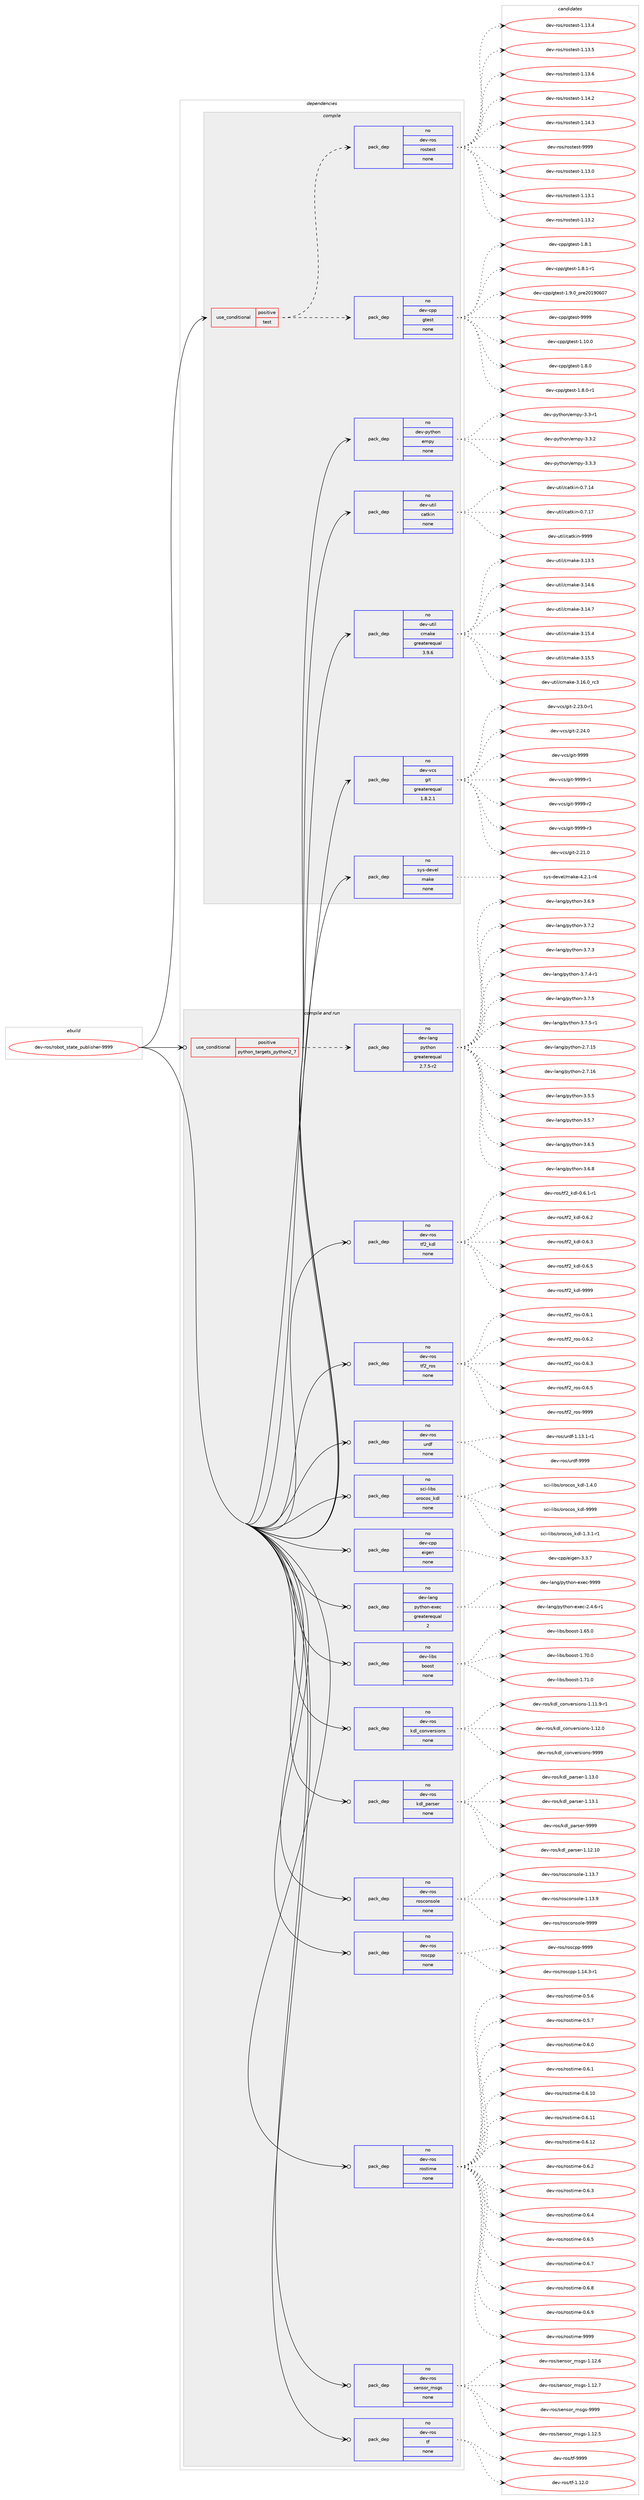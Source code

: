 digraph prolog {

# *************
# Graph options
# *************

newrank=true;
concentrate=true;
compound=true;
graph [rankdir=LR,fontname=Helvetica,fontsize=10,ranksep=1.5];#, ranksep=2.5, nodesep=0.2];
edge  [arrowhead=vee];
node  [fontname=Helvetica,fontsize=10];

# **********
# The ebuild
# **********

subgraph cluster_leftcol {
color=gray;
rank=same;
label=<<i>ebuild</i>>;
id [label="dev-ros/robot_state_publisher-9999", color=red, width=4, href="../dev-ros/robot_state_publisher-9999.svg"];
}

# ****************
# The dependencies
# ****************

subgraph cluster_midcol {
color=gray;
label=<<i>dependencies</i>>;
subgraph cluster_compile {
fillcolor="#eeeeee";
style=filled;
label=<<i>compile</i>>;
subgraph cond154401 {
dependency659830 [label=<<TABLE BORDER="0" CELLBORDER="1" CELLSPACING="0" CELLPADDING="4"><TR><TD ROWSPAN="3" CELLPADDING="10">use_conditional</TD></TR><TR><TD>positive</TD></TR><TR><TD>test</TD></TR></TABLE>>, shape=none, color=red];
subgraph pack493523 {
dependency659831 [label=<<TABLE BORDER="0" CELLBORDER="1" CELLSPACING="0" CELLPADDING="4" WIDTH="220"><TR><TD ROWSPAN="6" CELLPADDING="30">pack_dep</TD></TR><TR><TD WIDTH="110">no</TD></TR><TR><TD>dev-cpp</TD></TR><TR><TD>gtest</TD></TR><TR><TD>none</TD></TR><TR><TD></TD></TR></TABLE>>, shape=none, color=blue];
}
dependency659830:e -> dependency659831:w [weight=20,style="dashed",arrowhead="vee"];
subgraph pack493524 {
dependency659832 [label=<<TABLE BORDER="0" CELLBORDER="1" CELLSPACING="0" CELLPADDING="4" WIDTH="220"><TR><TD ROWSPAN="6" CELLPADDING="30">pack_dep</TD></TR><TR><TD WIDTH="110">no</TD></TR><TR><TD>dev-ros</TD></TR><TR><TD>rostest</TD></TR><TR><TD>none</TD></TR><TR><TD></TD></TR></TABLE>>, shape=none, color=blue];
}
dependency659830:e -> dependency659832:w [weight=20,style="dashed",arrowhead="vee"];
}
id:e -> dependency659830:w [weight=20,style="solid",arrowhead="vee"];
subgraph pack493525 {
dependency659833 [label=<<TABLE BORDER="0" CELLBORDER="1" CELLSPACING="0" CELLPADDING="4" WIDTH="220"><TR><TD ROWSPAN="6" CELLPADDING="30">pack_dep</TD></TR><TR><TD WIDTH="110">no</TD></TR><TR><TD>dev-python</TD></TR><TR><TD>empy</TD></TR><TR><TD>none</TD></TR><TR><TD></TD></TR></TABLE>>, shape=none, color=blue];
}
id:e -> dependency659833:w [weight=20,style="solid",arrowhead="vee"];
subgraph pack493526 {
dependency659834 [label=<<TABLE BORDER="0" CELLBORDER="1" CELLSPACING="0" CELLPADDING="4" WIDTH="220"><TR><TD ROWSPAN="6" CELLPADDING="30">pack_dep</TD></TR><TR><TD WIDTH="110">no</TD></TR><TR><TD>dev-util</TD></TR><TR><TD>catkin</TD></TR><TR><TD>none</TD></TR><TR><TD></TD></TR></TABLE>>, shape=none, color=blue];
}
id:e -> dependency659834:w [weight=20,style="solid",arrowhead="vee"];
subgraph pack493527 {
dependency659835 [label=<<TABLE BORDER="0" CELLBORDER="1" CELLSPACING="0" CELLPADDING="4" WIDTH="220"><TR><TD ROWSPAN="6" CELLPADDING="30">pack_dep</TD></TR><TR><TD WIDTH="110">no</TD></TR><TR><TD>dev-util</TD></TR><TR><TD>cmake</TD></TR><TR><TD>greaterequal</TD></TR><TR><TD>3.9.6</TD></TR></TABLE>>, shape=none, color=blue];
}
id:e -> dependency659835:w [weight=20,style="solid",arrowhead="vee"];
subgraph pack493528 {
dependency659836 [label=<<TABLE BORDER="0" CELLBORDER="1" CELLSPACING="0" CELLPADDING="4" WIDTH="220"><TR><TD ROWSPAN="6" CELLPADDING="30">pack_dep</TD></TR><TR><TD WIDTH="110">no</TD></TR><TR><TD>dev-vcs</TD></TR><TR><TD>git</TD></TR><TR><TD>greaterequal</TD></TR><TR><TD>1.8.2.1</TD></TR></TABLE>>, shape=none, color=blue];
}
id:e -> dependency659836:w [weight=20,style="solid",arrowhead="vee"];
subgraph pack493529 {
dependency659837 [label=<<TABLE BORDER="0" CELLBORDER="1" CELLSPACING="0" CELLPADDING="4" WIDTH="220"><TR><TD ROWSPAN="6" CELLPADDING="30">pack_dep</TD></TR><TR><TD WIDTH="110">no</TD></TR><TR><TD>sys-devel</TD></TR><TR><TD>make</TD></TR><TR><TD>none</TD></TR><TR><TD></TD></TR></TABLE>>, shape=none, color=blue];
}
id:e -> dependency659837:w [weight=20,style="solid",arrowhead="vee"];
}
subgraph cluster_compileandrun {
fillcolor="#eeeeee";
style=filled;
label=<<i>compile and run</i>>;
subgraph cond154402 {
dependency659838 [label=<<TABLE BORDER="0" CELLBORDER="1" CELLSPACING="0" CELLPADDING="4"><TR><TD ROWSPAN="3" CELLPADDING="10">use_conditional</TD></TR><TR><TD>positive</TD></TR><TR><TD>python_targets_python2_7</TD></TR></TABLE>>, shape=none, color=red];
subgraph pack493530 {
dependency659839 [label=<<TABLE BORDER="0" CELLBORDER="1" CELLSPACING="0" CELLPADDING="4" WIDTH="220"><TR><TD ROWSPAN="6" CELLPADDING="30">pack_dep</TD></TR><TR><TD WIDTH="110">no</TD></TR><TR><TD>dev-lang</TD></TR><TR><TD>python</TD></TR><TR><TD>greaterequal</TD></TR><TR><TD>2.7.5-r2</TD></TR></TABLE>>, shape=none, color=blue];
}
dependency659838:e -> dependency659839:w [weight=20,style="dashed",arrowhead="vee"];
}
id:e -> dependency659838:w [weight=20,style="solid",arrowhead="odotvee"];
subgraph pack493531 {
dependency659840 [label=<<TABLE BORDER="0" CELLBORDER="1" CELLSPACING="0" CELLPADDING="4" WIDTH="220"><TR><TD ROWSPAN="6" CELLPADDING="30">pack_dep</TD></TR><TR><TD WIDTH="110">no</TD></TR><TR><TD>dev-cpp</TD></TR><TR><TD>eigen</TD></TR><TR><TD>none</TD></TR><TR><TD></TD></TR></TABLE>>, shape=none, color=blue];
}
id:e -> dependency659840:w [weight=20,style="solid",arrowhead="odotvee"];
subgraph pack493532 {
dependency659841 [label=<<TABLE BORDER="0" CELLBORDER="1" CELLSPACING="0" CELLPADDING="4" WIDTH="220"><TR><TD ROWSPAN="6" CELLPADDING="30">pack_dep</TD></TR><TR><TD WIDTH="110">no</TD></TR><TR><TD>dev-lang</TD></TR><TR><TD>python-exec</TD></TR><TR><TD>greaterequal</TD></TR><TR><TD>2</TD></TR></TABLE>>, shape=none, color=blue];
}
id:e -> dependency659841:w [weight=20,style="solid",arrowhead="odotvee"];
subgraph pack493533 {
dependency659842 [label=<<TABLE BORDER="0" CELLBORDER="1" CELLSPACING="0" CELLPADDING="4" WIDTH="220"><TR><TD ROWSPAN="6" CELLPADDING="30">pack_dep</TD></TR><TR><TD WIDTH="110">no</TD></TR><TR><TD>dev-libs</TD></TR><TR><TD>boost</TD></TR><TR><TD>none</TD></TR><TR><TD></TD></TR></TABLE>>, shape=none, color=blue];
}
id:e -> dependency659842:w [weight=20,style="solid",arrowhead="odotvee"];
subgraph pack493534 {
dependency659843 [label=<<TABLE BORDER="0" CELLBORDER="1" CELLSPACING="0" CELLPADDING="4" WIDTH="220"><TR><TD ROWSPAN="6" CELLPADDING="30">pack_dep</TD></TR><TR><TD WIDTH="110">no</TD></TR><TR><TD>dev-ros</TD></TR><TR><TD>kdl_conversions</TD></TR><TR><TD>none</TD></TR><TR><TD></TD></TR></TABLE>>, shape=none, color=blue];
}
id:e -> dependency659843:w [weight=20,style="solid",arrowhead="odotvee"];
subgraph pack493535 {
dependency659844 [label=<<TABLE BORDER="0" CELLBORDER="1" CELLSPACING="0" CELLPADDING="4" WIDTH="220"><TR><TD ROWSPAN="6" CELLPADDING="30">pack_dep</TD></TR><TR><TD WIDTH="110">no</TD></TR><TR><TD>dev-ros</TD></TR><TR><TD>kdl_parser</TD></TR><TR><TD>none</TD></TR><TR><TD></TD></TR></TABLE>>, shape=none, color=blue];
}
id:e -> dependency659844:w [weight=20,style="solid",arrowhead="odotvee"];
subgraph pack493536 {
dependency659845 [label=<<TABLE BORDER="0" CELLBORDER="1" CELLSPACING="0" CELLPADDING="4" WIDTH="220"><TR><TD ROWSPAN="6" CELLPADDING="30">pack_dep</TD></TR><TR><TD WIDTH="110">no</TD></TR><TR><TD>dev-ros</TD></TR><TR><TD>rosconsole</TD></TR><TR><TD>none</TD></TR><TR><TD></TD></TR></TABLE>>, shape=none, color=blue];
}
id:e -> dependency659845:w [weight=20,style="solid",arrowhead="odotvee"];
subgraph pack493537 {
dependency659846 [label=<<TABLE BORDER="0" CELLBORDER="1" CELLSPACING="0" CELLPADDING="4" WIDTH="220"><TR><TD ROWSPAN="6" CELLPADDING="30">pack_dep</TD></TR><TR><TD WIDTH="110">no</TD></TR><TR><TD>dev-ros</TD></TR><TR><TD>roscpp</TD></TR><TR><TD>none</TD></TR><TR><TD></TD></TR></TABLE>>, shape=none, color=blue];
}
id:e -> dependency659846:w [weight=20,style="solid",arrowhead="odotvee"];
subgraph pack493538 {
dependency659847 [label=<<TABLE BORDER="0" CELLBORDER="1" CELLSPACING="0" CELLPADDING="4" WIDTH="220"><TR><TD ROWSPAN="6" CELLPADDING="30">pack_dep</TD></TR><TR><TD WIDTH="110">no</TD></TR><TR><TD>dev-ros</TD></TR><TR><TD>rostime</TD></TR><TR><TD>none</TD></TR><TR><TD></TD></TR></TABLE>>, shape=none, color=blue];
}
id:e -> dependency659847:w [weight=20,style="solid",arrowhead="odotvee"];
subgraph pack493539 {
dependency659848 [label=<<TABLE BORDER="0" CELLBORDER="1" CELLSPACING="0" CELLPADDING="4" WIDTH="220"><TR><TD ROWSPAN="6" CELLPADDING="30">pack_dep</TD></TR><TR><TD WIDTH="110">no</TD></TR><TR><TD>dev-ros</TD></TR><TR><TD>sensor_msgs</TD></TR><TR><TD>none</TD></TR><TR><TD></TD></TR></TABLE>>, shape=none, color=blue];
}
id:e -> dependency659848:w [weight=20,style="solid",arrowhead="odotvee"];
subgraph pack493540 {
dependency659849 [label=<<TABLE BORDER="0" CELLBORDER="1" CELLSPACING="0" CELLPADDING="4" WIDTH="220"><TR><TD ROWSPAN="6" CELLPADDING="30">pack_dep</TD></TR><TR><TD WIDTH="110">no</TD></TR><TR><TD>dev-ros</TD></TR><TR><TD>tf</TD></TR><TR><TD>none</TD></TR><TR><TD></TD></TR></TABLE>>, shape=none, color=blue];
}
id:e -> dependency659849:w [weight=20,style="solid",arrowhead="odotvee"];
subgraph pack493541 {
dependency659850 [label=<<TABLE BORDER="0" CELLBORDER="1" CELLSPACING="0" CELLPADDING="4" WIDTH="220"><TR><TD ROWSPAN="6" CELLPADDING="30">pack_dep</TD></TR><TR><TD WIDTH="110">no</TD></TR><TR><TD>dev-ros</TD></TR><TR><TD>tf2_kdl</TD></TR><TR><TD>none</TD></TR><TR><TD></TD></TR></TABLE>>, shape=none, color=blue];
}
id:e -> dependency659850:w [weight=20,style="solid",arrowhead="odotvee"];
subgraph pack493542 {
dependency659851 [label=<<TABLE BORDER="0" CELLBORDER="1" CELLSPACING="0" CELLPADDING="4" WIDTH="220"><TR><TD ROWSPAN="6" CELLPADDING="30">pack_dep</TD></TR><TR><TD WIDTH="110">no</TD></TR><TR><TD>dev-ros</TD></TR><TR><TD>tf2_ros</TD></TR><TR><TD>none</TD></TR><TR><TD></TD></TR></TABLE>>, shape=none, color=blue];
}
id:e -> dependency659851:w [weight=20,style="solid",arrowhead="odotvee"];
subgraph pack493543 {
dependency659852 [label=<<TABLE BORDER="0" CELLBORDER="1" CELLSPACING="0" CELLPADDING="4" WIDTH="220"><TR><TD ROWSPAN="6" CELLPADDING="30">pack_dep</TD></TR><TR><TD WIDTH="110">no</TD></TR><TR><TD>dev-ros</TD></TR><TR><TD>urdf</TD></TR><TR><TD>none</TD></TR><TR><TD></TD></TR></TABLE>>, shape=none, color=blue];
}
id:e -> dependency659852:w [weight=20,style="solid",arrowhead="odotvee"];
subgraph pack493544 {
dependency659853 [label=<<TABLE BORDER="0" CELLBORDER="1" CELLSPACING="0" CELLPADDING="4" WIDTH="220"><TR><TD ROWSPAN="6" CELLPADDING="30">pack_dep</TD></TR><TR><TD WIDTH="110">no</TD></TR><TR><TD>sci-libs</TD></TR><TR><TD>orocos_kdl</TD></TR><TR><TD>none</TD></TR><TR><TD></TD></TR></TABLE>>, shape=none, color=blue];
}
id:e -> dependency659853:w [weight=20,style="solid",arrowhead="odotvee"];
}
subgraph cluster_run {
fillcolor="#eeeeee";
style=filled;
label=<<i>run</i>>;
}
}

# **************
# The candidates
# **************

subgraph cluster_choices {
rank=same;
color=gray;
label=<<i>candidates</i>>;

subgraph choice493523 {
color=black;
nodesep=1;
choice10010111845991121124710311610111511645494649484648 [label="dev-cpp/gtest-1.10.0", color=red, width=4,href="../dev-cpp/gtest-1.10.0.svg"];
choice100101118459911211247103116101115116454946564648 [label="dev-cpp/gtest-1.8.0", color=red, width=4,href="../dev-cpp/gtest-1.8.0.svg"];
choice1001011184599112112471031161011151164549465646484511449 [label="dev-cpp/gtest-1.8.0-r1", color=red, width=4,href="../dev-cpp/gtest-1.8.0-r1.svg"];
choice100101118459911211247103116101115116454946564649 [label="dev-cpp/gtest-1.8.1", color=red, width=4,href="../dev-cpp/gtest-1.8.1.svg"];
choice1001011184599112112471031161011151164549465646494511449 [label="dev-cpp/gtest-1.8.1-r1", color=red, width=4,href="../dev-cpp/gtest-1.8.1-r1.svg"];
choice100101118459911211247103116101115116454946574648951121141015048495748544855 [label="dev-cpp/gtest-1.9.0_pre20190607", color=red, width=4,href="../dev-cpp/gtest-1.9.0_pre20190607.svg"];
choice1001011184599112112471031161011151164557575757 [label="dev-cpp/gtest-9999", color=red, width=4,href="../dev-cpp/gtest-9999.svg"];
dependency659831:e -> choice10010111845991121124710311610111511645494649484648:w [style=dotted,weight="100"];
dependency659831:e -> choice100101118459911211247103116101115116454946564648:w [style=dotted,weight="100"];
dependency659831:e -> choice1001011184599112112471031161011151164549465646484511449:w [style=dotted,weight="100"];
dependency659831:e -> choice100101118459911211247103116101115116454946564649:w [style=dotted,weight="100"];
dependency659831:e -> choice1001011184599112112471031161011151164549465646494511449:w [style=dotted,weight="100"];
dependency659831:e -> choice100101118459911211247103116101115116454946574648951121141015048495748544855:w [style=dotted,weight="100"];
dependency659831:e -> choice1001011184599112112471031161011151164557575757:w [style=dotted,weight="100"];
}
subgraph choice493524 {
color=black;
nodesep=1;
choice100101118451141111154711411111511610111511645494649514648 [label="dev-ros/rostest-1.13.0", color=red, width=4,href="../dev-ros/rostest-1.13.0.svg"];
choice100101118451141111154711411111511610111511645494649514649 [label="dev-ros/rostest-1.13.1", color=red, width=4,href="../dev-ros/rostest-1.13.1.svg"];
choice100101118451141111154711411111511610111511645494649514650 [label="dev-ros/rostest-1.13.2", color=red, width=4,href="../dev-ros/rostest-1.13.2.svg"];
choice100101118451141111154711411111511610111511645494649514652 [label="dev-ros/rostest-1.13.4", color=red, width=4,href="../dev-ros/rostest-1.13.4.svg"];
choice100101118451141111154711411111511610111511645494649514653 [label="dev-ros/rostest-1.13.5", color=red, width=4,href="../dev-ros/rostest-1.13.5.svg"];
choice100101118451141111154711411111511610111511645494649514654 [label="dev-ros/rostest-1.13.6", color=red, width=4,href="../dev-ros/rostest-1.13.6.svg"];
choice100101118451141111154711411111511610111511645494649524650 [label="dev-ros/rostest-1.14.2", color=red, width=4,href="../dev-ros/rostest-1.14.2.svg"];
choice100101118451141111154711411111511610111511645494649524651 [label="dev-ros/rostest-1.14.3", color=red, width=4,href="../dev-ros/rostest-1.14.3.svg"];
choice10010111845114111115471141111151161011151164557575757 [label="dev-ros/rostest-9999", color=red, width=4,href="../dev-ros/rostest-9999.svg"];
dependency659832:e -> choice100101118451141111154711411111511610111511645494649514648:w [style=dotted,weight="100"];
dependency659832:e -> choice100101118451141111154711411111511610111511645494649514649:w [style=dotted,weight="100"];
dependency659832:e -> choice100101118451141111154711411111511610111511645494649514650:w [style=dotted,weight="100"];
dependency659832:e -> choice100101118451141111154711411111511610111511645494649514652:w [style=dotted,weight="100"];
dependency659832:e -> choice100101118451141111154711411111511610111511645494649514653:w [style=dotted,weight="100"];
dependency659832:e -> choice100101118451141111154711411111511610111511645494649514654:w [style=dotted,weight="100"];
dependency659832:e -> choice100101118451141111154711411111511610111511645494649524650:w [style=dotted,weight="100"];
dependency659832:e -> choice100101118451141111154711411111511610111511645494649524651:w [style=dotted,weight="100"];
dependency659832:e -> choice10010111845114111115471141111151161011151164557575757:w [style=dotted,weight="100"];
}
subgraph choice493525 {
color=black;
nodesep=1;
choice1001011184511212111610411111047101109112121455146514511449 [label="dev-python/empy-3.3-r1", color=red, width=4,href="../dev-python/empy-3.3-r1.svg"];
choice1001011184511212111610411111047101109112121455146514650 [label="dev-python/empy-3.3.2", color=red, width=4,href="../dev-python/empy-3.3.2.svg"];
choice1001011184511212111610411111047101109112121455146514651 [label="dev-python/empy-3.3.3", color=red, width=4,href="../dev-python/empy-3.3.3.svg"];
dependency659833:e -> choice1001011184511212111610411111047101109112121455146514511449:w [style=dotted,weight="100"];
dependency659833:e -> choice1001011184511212111610411111047101109112121455146514650:w [style=dotted,weight="100"];
dependency659833:e -> choice1001011184511212111610411111047101109112121455146514651:w [style=dotted,weight="100"];
}
subgraph choice493526 {
color=black;
nodesep=1;
choice1001011184511711610510847999711610710511045484655464952 [label="dev-util/catkin-0.7.14", color=red, width=4,href="../dev-util/catkin-0.7.14.svg"];
choice1001011184511711610510847999711610710511045484655464955 [label="dev-util/catkin-0.7.17", color=red, width=4,href="../dev-util/catkin-0.7.17.svg"];
choice100101118451171161051084799971161071051104557575757 [label="dev-util/catkin-9999", color=red, width=4,href="../dev-util/catkin-9999.svg"];
dependency659834:e -> choice1001011184511711610510847999711610710511045484655464952:w [style=dotted,weight="100"];
dependency659834:e -> choice1001011184511711610510847999711610710511045484655464955:w [style=dotted,weight="100"];
dependency659834:e -> choice100101118451171161051084799971161071051104557575757:w [style=dotted,weight="100"];
}
subgraph choice493527 {
color=black;
nodesep=1;
choice1001011184511711610510847991099710710145514649514653 [label="dev-util/cmake-3.13.5", color=red, width=4,href="../dev-util/cmake-3.13.5.svg"];
choice1001011184511711610510847991099710710145514649524654 [label="dev-util/cmake-3.14.6", color=red, width=4,href="../dev-util/cmake-3.14.6.svg"];
choice1001011184511711610510847991099710710145514649524655 [label="dev-util/cmake-3.14.7", color=red, width=4,href="../dev-util/cmake-3.14.7.svg"];
choice1001011184511711610510847991099710710145514649534652 [label="dev-util/cmake-3.15.4", color=red, width=4,href="../dev-util/cmake-3.15.4.svg"];
choice1001011184511711610510847991099710710145514649534653 [label="dev-util/cmake-3.15.5", color=red, width=4,href="../dev-util/cmake-3.15.5.svg"];
choice1001011184511711610510847991099710710145514649544648951149951 [label="dev-util/cmake-3.16.0_rc3", color=red, width=4,href="../dev-util/cmake-3.16.0_rc3.svg"];
dependency659835:e -> choice1001011184511711610510847991099710710145514649514653:w [style=dotted,weight="100"];
dependency659835:e -> choice1001011184511711610510847991099710710145514649524654:w [style=dotted,weight="100"];
dependency659835:e -> choice1001011184511711610510847991099710710145514649524655:w [style=dotted,weight="100"];
dependency659835:e -> choice1001011184511711610510847991099710710145514649534652:w [style=dotted,weight="100"];
dependency659835:e -> choice1001011184511711610510847991099710710145514649534653:w [style=dotted,weight="100"];
dependency659835:e -> choice1001011184511711610510847991099710710145514649544648951149951:w [style=dotted,weight="100"];
}
subgraph choice493528 {
color=black;
nodesep=1;
choice10010111845118991154710310511645504650494648 [label="dev-vcs/git-2.21.0", color=red, width=4,href="../dev-vcs/git-2.21.0.svg"];
choice100101118451189911547103105116455046505146484511449 [label="dev-vcs/git-2.23.0-r1", color=red, width=4,href="../dev-vcs/git-2.23.0-r1.svg"];
choice10010111845118991154710310511645504650524648 [label="dev-vcs/git-2.24.0", color=red, width=4,href="../dev-vcs/git-2.24.0.svg"];
choice1001011184511899115471031051164557575757 [label="dev-vcs/git-9999", color=red, width=4,href="../dev-vcs/git-9999.svg"];
choice10010111845118991154710310511645575757574511449 [label="dev-vcs/git-9999-r1", color=red, width=4,href="../dev-vcs/git-9999-r1.svg"];
choice10010111845118991154710310511645575757574511450 [label="dev-vcs/git-9999-r2", color=red, width=4,href="../dev-vcs/git-9999-r2.svg"];
choice10010111845118991154710310511645575757574511451 [label="dev-vcs/git-9999-r3", color=red, width=4,href="../dev-vcs/git-9999-r3.svg"];
dependency659836:e -> choice10010111845118991154710310511645504650494648:w [style=dotted,weight="100"];
dependency659836:e -> choice100101118451189911547103105116455046505146484511449:w [style=dotted,weight="100"];
dependency659836:e -> choice10010111845118991154710310511645504650524648:w [style=dotted,weight="100"];
dependency659836:e -> choice1001011184511899115471031051164557575757:w [style=dotted,weight="100"];
dependency659836:e -> choice10010111845118991154710310511645575757574511449:w [style=dotted,weight="100"];
dependency659836:e -> choice10010111845118991154710310511645575757574511450:w [style=dotted,weight="100"];
dependency659836:e -> choice10010111845118991154710310511645575757574511451:w [style=dotted,weight="100"];
}
subgraph choice493529 {
color=black;
nodesep=1;
choice1151211154510010111810110847109971071014552465046494511452 [label="sys-devel/make-4.2.1-r4", color=red, width=4,href="../sys-devel/make-4.2.1-r4.svg"];
dependency659837:e -> choice1151211154510010111810110847109971071014552465046494511452:w [style=dotted,weight="100"];
}
subgraph choice493530 {
color=black;
nodesep=1;
choice10010111845108971101034711212111610411111045504655464953 [label="dev-lang/python-2.7.15", color=red, width=4,href="../dev-lang/python-2.7.15.svg"];
choice10010111845108971101034711212111610411111045504655464954 [label="dev-lang/python-2.7.16", color=red, width=4,href="../dev-lang/python-2.7.16.svg"];
choice100101118451089711010347112121116104111110455146534653 [label="dev-lang/python-3.5.5", color=red, width=4,href="../dev-lang/python-3.5.5.svg"];
choice100101118451089711010347112121116104111110455146534655 [label="dev-lang/python-3.5.7", color=red, width=4,href="../dev-lang/python-3.5.7.svg"];
choice100101118451089711010347112121116104111110455146544653 [label="dev-lang/python-3.6.5", color=red, width=4,href="../dev-lang/python-3.6.5.svg"];
choice100101118451089711010347112121116104111110455146544656 [label="dev-lang/python-3.6.8", color=red, width=4,href="../dev-lang/python-3.6.8.svg"];
choice100101118451089711010347112121116104111110455146544657 [label="dev-lang/python-3.6.9", color=red, width=4,href="../dev-lang/python-3.6.9.svg"];
choice100101118451089711010347112121116104111110455146554650 [label="dev-lang/python-3.7.2", color=red, width=4,href="../dev-lang/python-3.7.2.svg"];
choice100101118451089711010347112121116104111110455146554651 [label="dev-lang/python-3.7.3", color=red, width=4,href="../dev-lang/python-3.7.3.svg"];
choice1001011184510897110103471121211161041111104551465546524511449 [label="dev-lang/python-3.7.4-r1", color=red, width=4,href="../dev-lang/python-3.7.4-r1.svg"];
choice100101118451089711010347112121116104111110455146554653 [label="dev-lang/python-3.7.5", color=red, width=4,href="../dev-lang/python-3.7.5.svg"];
choice1001011184510897110103471121211161041111104551465546534511449 [label="dev-lang/python-3.7.5-r1", color=red, width=4,href="../dev-lang/python-3.7.5-r1.svg"];
dependency659839:e -> choice10010111845108971101034711212111610411111045504655464953:w [style=dotted,weight="100"];
dependency659839:e -> choice10010111845108971101034711212111610411111045504655464954:w [style=dotted,weight="100"];
dependency659839:e -> choice100101118451089711010347112121116104111110455146534653:w [style=dotted,weight="100"];
dependency659839:e -> choice100101118451089711010347112121116104111110455146534655:w [style=dotted,weight="100"];
dependency659839:e -> choice100101118451089711010347112121116104111110455146544653:w [style=dotted,weight="100"];
dependency659839:e -> choice100101118451089711010347112121116104111110455146544656:w [style=dotted,weight="100"];
dependency659839:e -> choice100101118451089711010347112121116104111110455146544657:w [style=dotted,weight="100"];
dependency659839:e -> choice100101118451089711010347112121116104111110455146554650:w [style=dotted,weight="100"];
dependency659839:e -> choice100101118451089711010347112121116104111110455146554651:w [style=dotted,weight="100"];
dependency659839:e -> choice1001011184510897110103471121211161041111104551465546524511449:w [style=dotted,weight="100"];
dependency659839:e -> choice100101118451089711010347112121116104111110455146554653:w [style=dotted,weight="100"];
dependency659839:e -> choice1001011184510897110103471121211161041111104551465546534511449:w [style=dotted,weight="100"];
}
subgraph choice493531 {
color=black;
nodesep=1;
choice100101118459911211247101105103101110455146514655 [label="dev-cpp/eigen-3.3.7", color=red, width=4,href="../dev-cpp/eigen-3.3.7.svg"];
dependency659840:e -> choice100101118459911211247101105103101110455146514655:w [style=dotted,weight="100"];
}
subgraph choice493532 {
color=black;
nodesep=1;
choice10010111845108971101034711212111610411111045101120101994550465246544511449 [label="dev-lang/python-exec-2.4.6-r1", color=red, width=4,href="../dev-lang/python-exec-2.4.6-r1.svg"];
choice10010111845108971101034711212111610411111045101120101994557575757 [label="dev-lang/python-exec-9999", color=red, width=4,href="../dev-lang/python-exec-9999.svg"];
dependency659841:e -> choice10010111845108971101034711212111610411111045101120101994550465246544511449:w [style=dotted,weight="100"];
dependency659841:e -> choice10010111845108971101034711212111610411111045101120101994557575757:w [style=dotted,weight="100"];
}
subgraph choice493533 {
color=black;
nodesep=1;
choice1001011184510810598115479811111111511645494654534648 [label="dev-libs/boost-1.65.0", color=red, width=4,href="../dev-libs/boost-1.65.0.svg"];
choice1001011184510810598115479811111111511645494655484648 [label="dev-libs/boost-1.70.0", color=red, width=4,href="../dev-libs/boost-1.70.0.svg"];
choice1001011184510810598115479811111111511645494655494648 [label="dev-libs/boost-1.71.0", color=red, width=4,href="../dev-libs/boost-1.71.0.svg"];
dependency659842:e -> choice1001011184510810598115479811111111511645494654534648:w [style=dotted,weight="100"];
dependency659842:e -> choice1001011184510810598115479811111111511645494655484648:w [style=dotted,weight="100"];
dependency659842:e -> choice1001011184510810598115479811111111511645494655494648:w [style=dotted,weight="100"];
}
subgraph choice493534 {
color=black;
nodesep=1;
choice10010111845114111115471071001089599111110118101114115105111110115454946494946574511449 [label="dev-ros/kdl_conversions-1.11.9-r1", color=red, width=4,href="../dev-ros/kdl_conversions-1.11.9-r1.svg"];
choice1001011184511411111547107100108959911111011810111411510511111011545494649504648 [label="dev-ros/kdl_conversions-1.12.0", color=red, width=4,href="../dev-ros/kdl_conversions-1.12.0.svg"];
choice100101118451141111154710710010895991111101181011141151051111101154557575757 [label="dev-ros/kdl_conversions-9999", color=red, width=4,href="../dev-ros/kdl_conversions-9999.svg"];
dependency659843:e -> choice10010111845114111115471071001089599111110118101114115105111110115454946494946574511449:w [style=dotted,weight="100"];
dependency659843:e -> choice1001011184511411111547107100108959911111011810111411510511111011545494649504648:w [style=dotted,weight="100"];
dependency659843:e -> choice100101118451141111154710710010895991111101181011141151051111101154557575757:w [style=dotted,weight="100"];
}
subgraph choice493535 {
color=black;
nodesep=1;
choice100101118451141111154710710010895112971141151011144549464950464948 [label="dev-ros/kdl_parser-1.12.10", color=red, width=4,href="../dev-ros/kdl_parser-1.12.10.svg"];
choice1001011184511411111547107100108951129711411510111445494649514648 [label="dev-ros/kdl_parser-1.13.0", color=red, width=4,href="../dev-ros/kdl_parser-1.13.0.svg"];
choice1001011184511411111547107100108951129711411510111445494649514649 [label="dev-ros/kdl_parser-1.13.1", color=red, width=4,href="../dev-ros/kdl_parser-1.13.1.svg"];
choice100101118451141111154710710010895112971141151011144557575757 [label="dev-ros/kdl_parser-9999", color=red, width=4,href="../dev-ros/kdl_parser-9999.svg"];
dependency659844:e -> choice100101118451141111154710710010895112971141151011144549464950464948:w [style=dotted,weight="100"];
dependency659844:e -> choice1001011184511411111547107100108951129711411510111445494649514648:w [style=dotted,weight="100"];
dependency659844:e -> choice1001011184511411111547107100108951129711411510111445494649514649:w [style=dotted,weight="100"];
dependency659844:e -> choice100101118451141111154710710010895112971141151011144557575757:w [style=dotted,weight="100"];
}
subgraph choice493536 {
color=black;
nodesep=1;
choice10010111845114111115471141111159911111011511110810145494649514655 [label="dev-ros/rosconsole-1.13.7", color=red, width=4,href="../dev-ros/rosconsole-1.13.7.svg"];
choice10010111845114111115471141111159911111011511110810145494649514657 [label="dev-ros/rosconsole-1.13.9", color=red, width=4,href="../dev-ros/rosconsole-1.13.9.svg"];
choice1001011184511411111547114111115991111101151111081014557575757 [label="dev-ros/rosconsole-9999", color=red, width=4,href="../dev-ros/rosconsole-9999.svg"];
dependency659845:e -> choice10010111845114111115471141111159911111011511110810145494649514655:w [style=dotted,weight="100"];
dependency659845:e -> choice10010111845114111115471141111159911111011511110810145494649514657:w [style=dotted,weight="100"];
dependency659845:e -> choice1001011184511411111547114111115991111101151111081014557575757:w [style=dotted,weight="100"];
}
subgraph choice493537 {
color=black;
nodesep=1;
choice100101118451141111154711411111599112112454946495246514511449 [label="dev-ros/roscpp-1.14.3-r1", color=red, width=4,href="../dev-ros/roscpp-1.14.3-r1.svg"];
choice1001011184511411111547114111115991121124557575757 [label="dev-ros/roscpp-9999", color=red, width=4,href="../dev-ros/roscpp-9999.svg"];
dependency659846:e -> choice100101118451141111154711411111599112112454946495246514511449:w [style=dotted,weight="100"];
dependency659846:e -> choice1001011184511411111547114111115991121124557575757:w [style=dotted,weight="100"];
}
subgraph choice493538 {
color=black;
nodesep=1;
choice1001011184511411111547114111115116105109101454846534654 [label="dev-ros/rostime-0.5.6", color=red, width=4,href="../dev-ros/rostime-0.5.6.svg"];
choice1001011184511411111547114111115116105109101454846534655 [label="dev-ros/rostime-0.5.7", color=red, width=4,href="../dev-ros/rostime-0.5.7.svg"];
choice1001011184511411111547114111115116105109101454846544648 [label="dev-ros/rostime-0.6.0", color=red, width=4,href="../dev-ros/rostime-0.6.0.svg"];
choice1001011184511411111547114111115116105109101454846544649 [label="dev-ros/rostime-0.6.1", color=red, width=4,href="../dev-ros/rostime-0.6.1.svg"];
choice100101118451141111154711411111511610510910145484654464948 [label="dev-ros/rostime-0.6.10", color=red, width=4,href="../dev-ros/rostime-0.6.10.svg"];
choice100101118451141111154711411111511610510910145484654464949 [label="dev-ros/rostime-0.6.11", color=red, width=4,href="../dev-ros/rostime-0.6.11.svg"];
choice100101118451141111154711411111511610510910145484654464950 [label="dev-ros/rostime-0.6.12", color=red, width=4,href="../dev-ros/rostime-0.6.12.svg"];
choice1001011184511411111547114111115116105109101454846544650 [label="dev-ros/rostime-0.6.2", color=red, width=4,href="../dev-ros/rostime-0.6.2.svg"];
choice1001011184511411111547114111115116105109101454846544651 [label="dev-ros/rostime-0.6.3", color=red, width=4,href="../dev-ros/rostime-0.6.3.svg"];
choice1001011184511411111547114111115116105109101454846544652 [label="dev-ros/rostime-0.6.4", color=red, width=4,href="../dev-ros/rostime-0.6.4.svg"];
choice1001011184511411111547114111115116105109101454846544653 [label="dev-ros/rostime-0.6.5", color=red, width=4,href="../dev-ros/rostime-0.6.5.svg"];
choice1001011184511411111547114111115116105109101454846544655 [label="dev-ros/rostime-0.6.7", color=red, width=4,href="../dev-ros/rostime-0.6.7.svg"];
choice1001011184511411111547114111115116105109101454846544656 [label="dev-ros/rostime-0.6.8", color=red, width=4,href="../dev-ros/rostime-0.6.8.svg"];
choice1001011184511411111547114111115116105109101454846544657 [label="dev-ros/rostime-0.6.9", color=red, width=4,href="../dev-ros/rostime-0.6.9.svg"];
choice10010111845114111115471141111151161051091014557575757 [label="dev-ros/rostime-9999", color=red, width=4,href="../dev-ros/rostime-9999.svg"];
dependency659847:e -> choice1001011184511411111547114111115116105109101454846534654:w [style=dotted,weight="100"];
dependency659847:e -> choice1001011184511411111547114111115116105109101454846534655:w [style=dotted,weight="100"];
dependency659847:e -> choice1001011184511411111547114111115116105109101454846544648:w [style=dotted,weight="100"];
dependency659847:e -> choice1001011184511411111547114111115116105109101454846544649:w [style=dotted,weight="100"];
dependency659847:e -> choice100101118451141111154711411111511610510910145484654464948:w [style=dotted,weight="100"];
dependency659847:e -> choice100101118451141111154711411111511610510910145484654464949:w [style=dotted,weight="100"];
dependency659847:e -> choice100101118451141111154711411111511610510910145484654464950:w [style=dotted,weight="100"];
dependency659847:e -> choice1001011184511411111547114111115116105109101454846544650:w [style=dotted,weight="100"];
dependency659847:e -> choice1001011184511411111547114111115116105109101454846544651:w [style=dotted,weight="100"];
dependency659847:e -> choice1001011184511411111547114111115116105109101454846544652:w [style=dotted,weight="100"];
dependency659847:e -> choice1001011184511411111547114111115116105109101454846544653:w [style=dotted,weight="100"];
dependency659847:e -> choice1001011184511411111547114111115116105109101454846544655:w [style=dotted,weight="100"];
dependency659847:e -> choice1001011184511411111547114111115116105109101454846544656:w [style=dotted,weight="100"];
dependency659847:e -> choice1001011184511411111547114111115116105109101454846544657:w [style=dotted,weight="100"];
dependency659847:e -> choice10010111845114111115471141111151161051091014557575757:w [style=dotted,weight="100"];
}
subgraph choice493539 {
color=black;
nodesep=1;
choice10010111845114111115471151011101151111149510911510311545494649504653 [label="dev-ros/sensor_msgs-1.12.5", color=red, width=4,href="../dev-ros/sensor_msgs-1.12.5.svg"];
choice10010111845114111115471151011101151111149510911510311545494649504654 [label="dev-ros/sensor_msgs-1.12.6", color=red, width=4,href="../dev-ros/sensor_msgs-1.12.6.svg"];
choice10010111845114111115471151011101151111149510911510311545494649504655 [label="dev-ros/sensor_msgs-1.12.7", color=red, width=4,href="../dev-ros/sensor_msgs-1.12.7.svg"];
choice1001011184511411111547115101110115111114951091151031154557575757 [label="dev-ros/sensor_msgs-9999", color=red, width=4,href="../dev-ros/sensor_msgs-9999.svg"];
dependency659848:e -> choice10010111845114111115471151011101151111149510911510311545494649504653:w [style=dotted,weight="100"];
dependency659848:e -> choice10010111845114111115471151011101151111149510911510311545494649504654:w [style=dotted,weight="100"];
dependency659848:e -> choice10010111845114111115471151011101151111149510911510311545494649504655:w [style=dotted,weight="100"];
dependency659848:e -> choice1001011184511411111547115101110115111114951091151031154557575757:w [style=dotted,weight="100"];
}
subgraph choice493540 {
color=black;
nodesep=1;
choice100101118451141111154711610245494649504648 [label="dev-ros/tf-1.12.0", color=red, width=4,href="../dev-ros/tf-1.12.0.svg"];
choice10010111845114111115471161024557575757 [label="dev-ros/tf-9999", color=red, width=4,href="../dev-ros/tf-9999.svg"];
dependency659849:e -> choice100101118451141111154711610245494649504648:w [style=dotted,weight="100"];
dependency659849:e -> choice10010111845114111115471161024557575757:w [style=dotted,weight="100"];
}
subgraph choice493541 {
color=black;
nodesep=1;
choice100101118451141111154711610250951071001084548465446494511449 [label="dev-ros/tf2_kdl-0.6.1-r1", color=red, width=4,href="../dev-ros/tf2_kdl-0.6.1-r1.svg"];
choice10010111845114111115471161025095107100108454846544650 [label="dev-ros/tf2_kdl-0.6.2", color=red, width=4,href="../dev-ros/tf2_kdl-0.6.2.svg"];
choice10010111845114111115471161025095107100108454846544651 [label="dev-ros/tf2_kdl-0.6.3", color=red, width=4,href="../dev-ros/tf2_kdl-0.6.3.svg"];
choice10010111845114111115471161025095107100108454846544653 [label="dev-ros/tf2_kdl-0.6.5", color=red, width=4,href="../dev-ros/tf2_kdl-0.6.5.svg"];
choice100101118451141111154711610250951071001084557575757 [label="dev-ros/tf2_kdl-9999", color=red, width=4,href="../dev-ros/tf2_kdl-9999.svg"];
dependency659850:e -> choice100101118451141111154711610250951071001084548465446494511449:w [style=dotted,weight="100"];
dependency659850:e -> choice10010111845114111115471161025095107100108454846544650:w [style=dotted,weight="100"];
dependency659850:e -> choice10010111845114111115471161025095107100108454846544651:w [style=dotted,weight="100"];
dependency659850:e -> choice10010111845114111115471161025095107100108454846544653:w [style=dotted,weight="100"];
dependency659850:e -> choice100101118451141111154711610250951071001084557575757:w [style=dotted,weight="100"];
}
subgraph choice493542 {
color=black;
nodesep=1;
choice10010111845114111115471161025095114111115454846544649 [label="dev-ros/tf2_ros-0.6.1", color=red, width=4,href="../dev-ros/tf2_ros-0.6.1.svg"];
choice10010111845114111115471161025095114111115454846544650 [label="dev-ros/tf2_ros-0.6.2", color=red, width=4,href="../dev-ros/tf2_ros-0.6.2.svg"];
choice10010111845114111115471161025095114111115454846544651 [label="dev-ros/tf2_ros-0.6.3", color=red, width=4,href="../dev-ros/tf2_ros-0.6.3.svg"];
choice10010111845114111115471161025095114111115454846544653 [label="dev-ros/tf2_ros-0.6.5", color=red, width=4,href="../dev-ros/tf2_ros-0.6.5.svg"];
choice100101118451141111154711610250951141111154557575757 [label="dev-ros/tf2_ros-9999", color=red, width=4,href="../dev-ros/tf2_ros-9999.svg"];
dependency659851:e -> choice10010111845114111115471161025095114111115454846544649:w [style=dotted,weight="100"];
dependency659851:e -> choice10010111845114111115471161025095114111115454846544650:w [style=dotted,weight="100"];
dependency659851:e -> choice10010111845114111115471161025095114111115454846544651:w [style=dotted,weight="100"];
dependency659851:e -> choice10010111845114111115471161025095114111115454846544653:w [style=dotted,weight="100"];
dependency659851:e -> choice100101118451141111154711610250951141111154557575757:w [style=dotted,weight="100"];
}
subgraph choice493543 {
color=black;
nodesep=1;
choice1001011184511411111547117114100102454946495146494511449 [label="dev-ros/urdf-1.13.1-r1", color=red, width=4,href="../dev-ros/urdf-1.13.1-r1.svg"];
choice10010111845114111115471171141001024557575757 [label="dev-ros/urdf-9999", color=red, width=4,href="../dev-ros/urdf-9999.svg"];
dependency659852:e -> choice1001011184511411111547117114100102454946495146494511449:w [style=dotted,weight="100"];
dependency659852:e -> choice10010111845114111115471171141001024557575757:w [style=dotted,weight="100"];
}
subgraph choice493544 {
color=black;
nodesep=1;
choice1159910545108105981154711111411199111115951071001084549465146494511449 [label="sci-libs/orocos_kdl-1.3.1-r1", color=red, width=4,href="../sci-libs/orocos_kdl-1.3.1-r1.svg"];
choice115991054510810598115471111141119911111595107100108454946524648 [label="sci-libs/orocos_kdl-1.4.0", color=red, width=4,href="../sci-libs/orocos_kdl-1.4.0.svg"];
choice1159910545108105981154711111411199111115951071001084557575757 [label="sci-libs/orocos_kdl-9999", color=red, width=4,href="../sci-libs/orocos_kdl-9999.svg"];
dependency659853:e -> choice1159910545108105981154711111411199111115951071001084549465146494511449:w [style=dotted,weight="100"];
dependency659853:e -> choice115991054510810598115471111141119911111595107100108454946524648:w [style=dotted,weight="100"];
dependency659853:e -> choice1159910545108105981154711111411199111115951071001084557575757:w [style=dotted,weight="100"];
}
}

}
